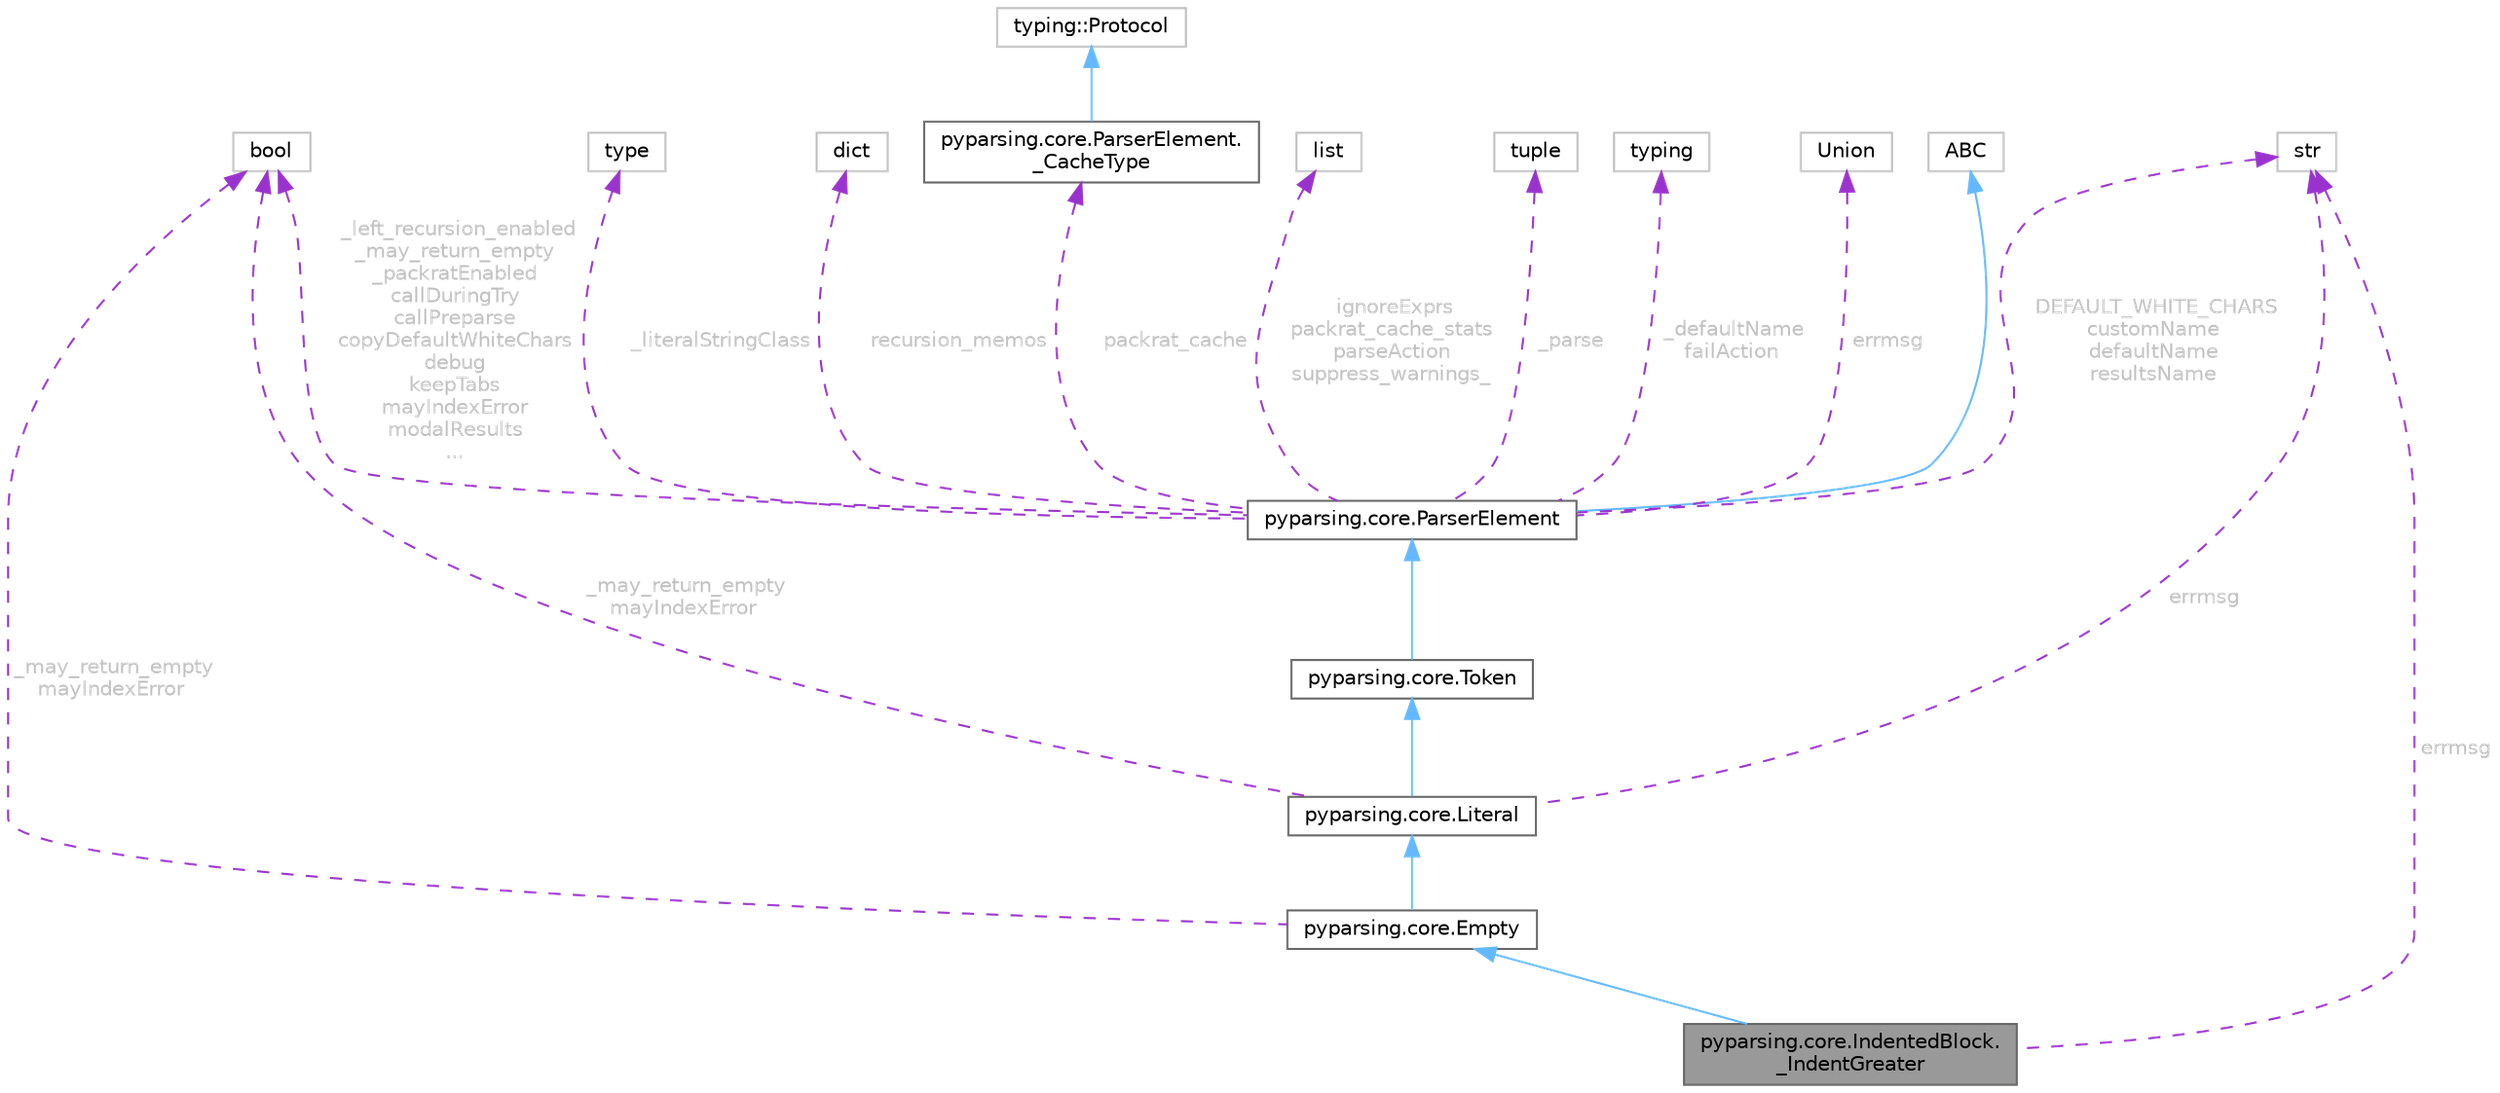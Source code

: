 digraph "pyparsing.core.IndentedBlock._IndentGreater"
{
 // LATEX_PDF_SIZE
  bgcolor="transparent";
  edge [fontname=Helvetica,fontsize=10,labelfontname=Helvetica,labelfontsize=10];
  node [fontname=Helvetica,fontsize=10,shape=box,height=0.2,width=0.4];
  Node1 [id="Node000001",label="pyparsing.core.IndentedBlock.\l_IndentGreater",height=0.2,width=0.4,color="gray40", fillcolor="grey60", style="filled", fontcolor="black",tooltip=" "];
  Node2 -> Node1 [id="edge1_Node000001_Node000002",dir="back",color="steelblue1",style="solid",tooltip=" "];
  Node2 [id="Node000002",label="pyparsing.core.Empty",height=0.2,width=0.4,color="gray40", fillcolor="white", style="filled",URL="$da/d7f/classpyparsing_1_1core_1_1Empty.html",tooltip=" "];
  Node3 -> Node2 [id="edge2_Node000002_Node000003",dir="back",color="steelblue1",style="solid",tooltip=" "];
  Node3 [id="Node000003",label="pyparsing.core.Literal",height=0.2,width=0.4,color="gray40", fillcolor="white", style="filled",URL="$d0/d01/classpyparsing_1_1core_1_1Literal.html",tooltip=" "];
  Node4 -> Node3 [id="edge3_Node000003_Node000004",dir="back",color="steelblue1",style="solid",tooltip=" "];
  Node4 [id="Node000004",label="pyparsing.core.Token",height=0.2,width=0.4,color="gray40", fillcolor="white", style="filled",URL="$d7/d0a/classpyparsing_1_1core_1_1Token.html",tooltip=" "];
  Node5 -> Node4 [id="edge4_Node000004_Node000005",dir="back",color="steelblue1",style="solid",tooltip=" "];
  Node5 [id="Node000005",label="pyparsing.core.ParserElement",height=0.2,width=0.4,color="gray40", fillcolor="white", style="filled",URL="$d9/d94/classpyparsing_1_1core_1_1ParserElement.html",tooltip=" "];
  Node6 -> Node5 [id="edge5_Node000005_Node000006",dir="back",color="steelblue1",style="solid",tooltip=" "];
  Node6 [id="Node000006",label="ABC",height=0.2,width=0.4,color="grey75", fillcolor="white", style="filled",URL="$dd/d9b/classABC.html",tooltip=" "];
  Node7 -> Node5 [id="edge6_Node000005_Node000007",dir="back",color="darkorchid3",style="dashed",tooltip=" ",label=" DEFAULT_WHITE_CHARS\ncustomName\ndefaultName\nresultsName",fontcolor="grey" ];
  Node7 [id="Node000007",label="str",height=0.2,width=0.4,color="grey75", fillcolor="white", style="filled",tooltip=" "];
  Node8 -> Node5 [id="edge7_Node000005_Node000008",dir="back",color="darkorchid3",style="dashed",tooltip=" ",label=" _left_recursion_enabled\n_may_return_empty\n_packratEnabled\ncallDuringTry\ncallPreparse\ncopyDefaultWhiteChars\ndebug\nkeepTabs\nmayIndexError\nmodalResults\n...",fontcolor="grey" ];
  Node8 [id="Node000008",label="bool",height=0.2,width=0.4,color="grey75", fillcolor="white", style="filled",tooltip=" "];
  Node9 -> Node5 [id="edge8_Node000005_Node000009",dir="back",color="darkorchid3",style="dashed",tooltip=" ",label=" _literalStringClass",fontcolor="grey" ];
  Node9 [id="Node000009",label="type",height=0.2,width=0.4,color="grey75", fillcolor="white", style="filled",tooltip=" "];
  Node10 -> Node5 [id="edge9_Node000005_Node000010",dir="back",color="darkorchid3",style="dashed",tooltip=" ",label=" recursion_memos",fontcolor="grey" ];
  Node10 [id="Node000010",label="dict",height=0.2,width=0.4,color="grey75", fillcolor="white", style="filled",tooltip=" "];
  Node11 -> Node5 [id="edge10_Node000005_Node000011",dir="back",color="darkorchid3",style="dashed",tooltip=" ",label=" packrat_cache",fontcolor="grey" ];
  Node11 [id="Node000011",label="pyparsing.core.ParserElement.\l_CacheType",height=0.2,width=0.4,color="gray40", fillcolor="white", style="filled",URL="$da/d96/classpyparsing_1_1core_1_1ParserElement_1_1__CacheType.html",tooltip=" "];
  Node12 -> Node11 [id="edge11_Node000011_Node000012",dir="back",color="steelblue1",style="solid",tooltip=" "];
  Node12 [id="Node000012",label="typing::Protocol",height=0.2,width=0.4,color="grey75", fillcolor="white", style="filled",tooltip=" "];
  Node13 -> Node5 [id="edge12_Node000005_Node000013",dir="back",color="darkorchid3",style="dashed",tooltip=" ",label=" ignoreExprs\npackrat_cache_stats\nparseAction\nsuppress_warnings_",fontcolor="grey" ];
  Node13 [id="Node000013",label="list",height=0.2,width=0.4,color="grey75", fillcolor="white", style="filled",tooltip=" "];
  Node14 -> Node5 [id="edge13_Node000005_Node000014",dir="back",color="darkorchid3",style="dashed",tooltip=" ",label=" _parse",fontcolor="grey" ];
  Node14 [id="Node000014",label="tuple",height=0.2,width=0.4,color="grey75", fillcolor="white", style="filled",tooltip=" "];
  Node15 -> Node5 [id="edge14_Node000005_Node000015",dir="back",color="darkorchid3",style="dashed",tooltip=" ",label=" _defaultName\nfailAction",fontcolor="grey" ];
  Node15 [id="Node000015",label="typing",height=0.2,width=0.4,color="grey75", fillcolor="white", style="filled",tooltip=" "];
  Node16 -> Node5 [id="edge15_Node000005_Node000016",dir="back",color="darkorchid3",style="dashed",tooltip=" ",label=" errmsg",fontcolor="grey" ];
  Node16 [id="Node000016",label="Union",height=0.2,width=0.4,color="grey75", fillcolor="white", style="filled",tooltip=" "];
  Node7 -> Node3 [id="edge16_Node000003_Node000007",dir="back",color="darkorchid3",style="dashed",tooltip=" ",label=" errmsg",fontcolor="grey" ];
  Node8 -> Node3 [id="edge17_Node000003_Node000008",dir="back",color="darkorchid3",style="dashed",tooltip=" ",label=" _may_return_empty\nmayIndexError",fontcolor="grey" ];
  Node8 -> Node2 [id="edge18_Node000002_Node000008",dir="back",color="darkorchid3",style="dashed",tooltip=" ",label=" _may_return_empty\nmayIndexError",fontcolor="grey" ];
  Node7 -> Node1 [id="edge19_Node000001_Node000007",dir="back",color="darkorchid3",style="dashed",tooltip=" ",label=" errmsg",fontcolor="grey" ];
}

